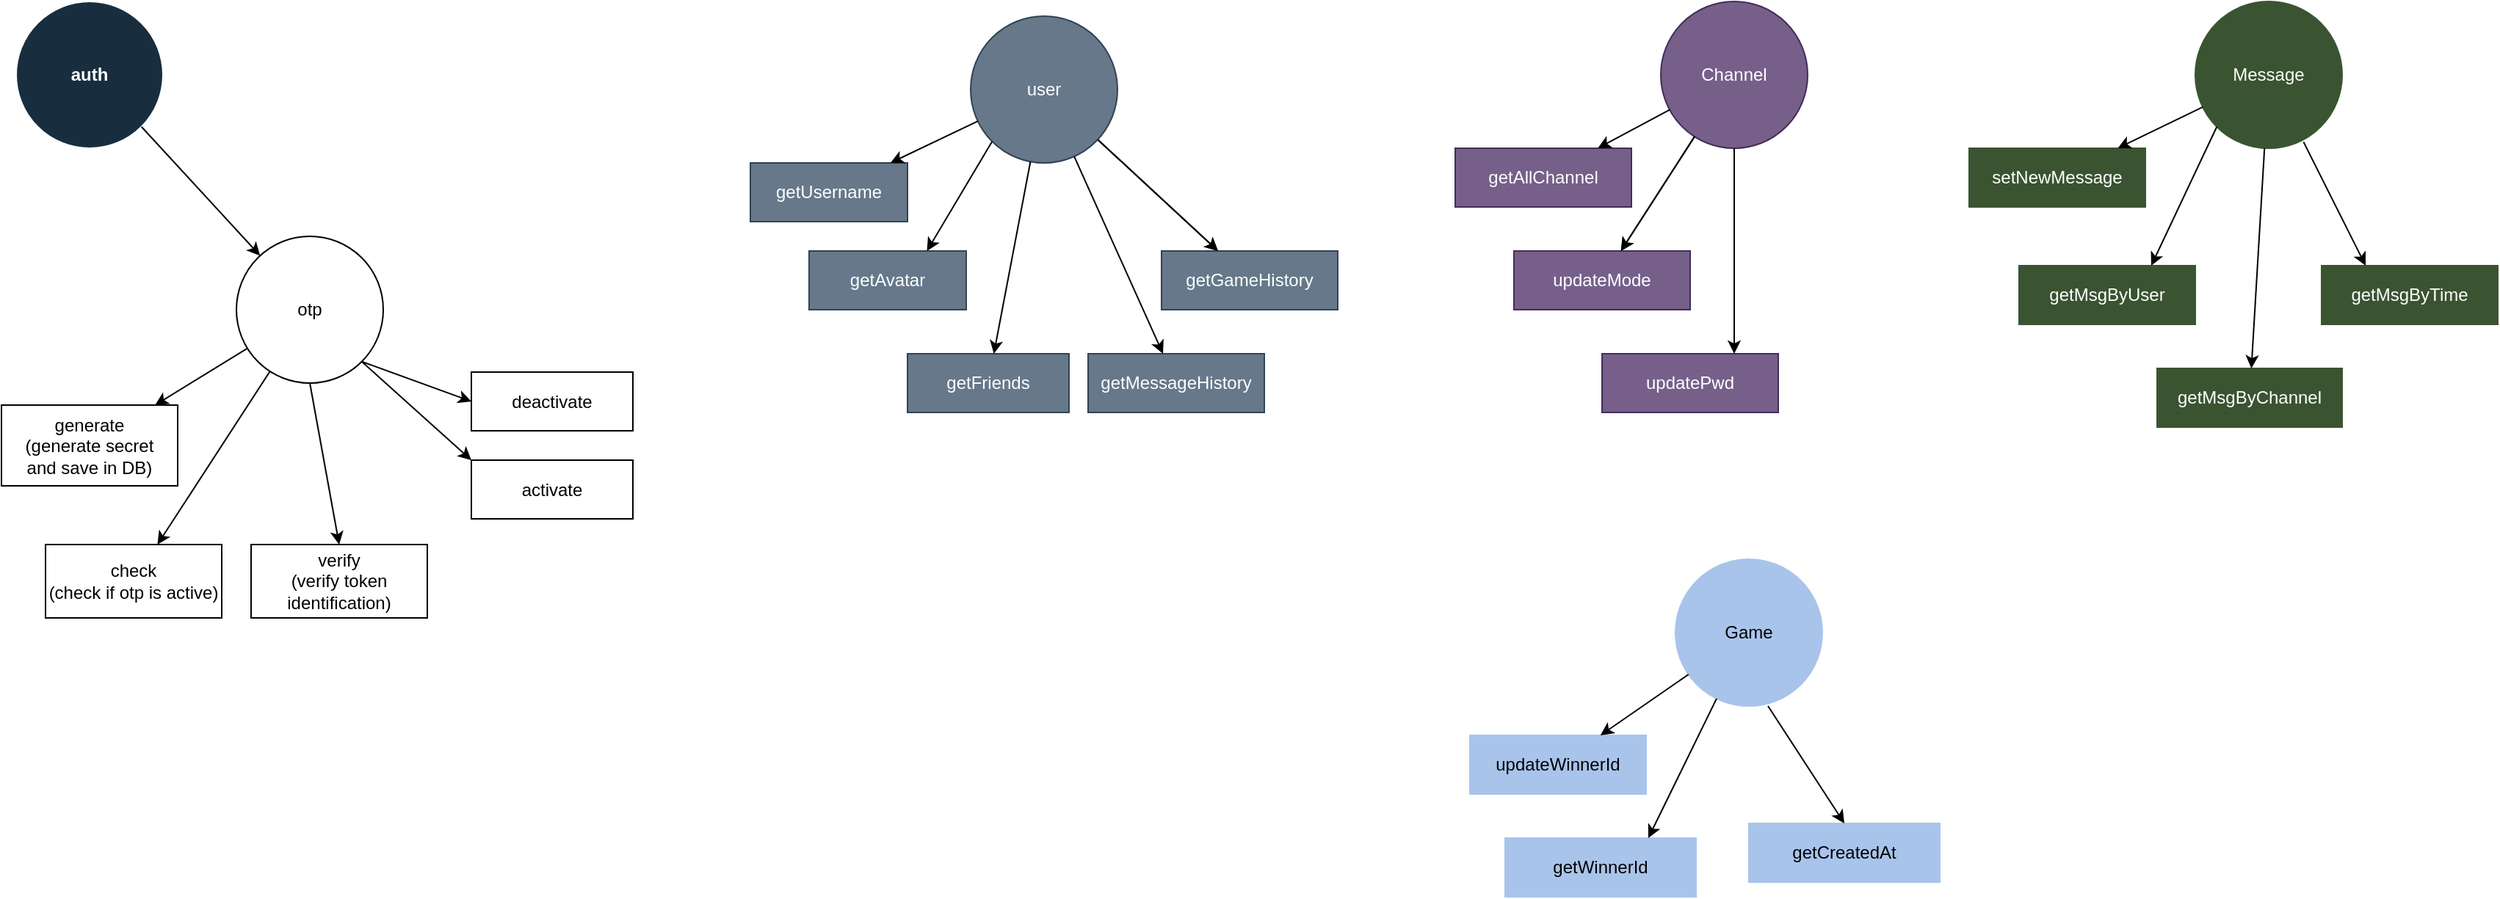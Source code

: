 <mxfile version="20.8.16" type="device"><diagram name="Page-1" id="wKd9PZaJCMLwJghJISxX"><mxGraphModel dx="454" dy="660" grid="1" gridSize="10" guides="1" tooltips="1" connect="1" arrows="1" fold="1" page="1" pageScale="1" pageWidth="827" pageHeight="1169" math="0" shadow="0"><root><mxCell id="0"/><mxCell id="1" parent="0"/><mxCell id="9tX-czjSXbTP9L6P76or-1" value="&lt;b&gt;auth&lt;br&gt;&lt;/b&gt;" style="ellipse;whiteSpace=wrap;html=1;aspect=fixed;fillColor=#182E3E;fontColor=#FFFFFF;strokeColor=#FFFFFF;labelBackgroundColor=none;rounded=0;" parent="1" vertex="1"><mxGeometry x="170" y="270" width="100" height="100" as="geometry"/></mxCell><mxCell id="9tX-czjSXbTP9L6P76or-4" value="" style="endArrow=classic;html=1;rounded=0;exitX=1;exitY=1;exitDx=0;exitDy=0;" parent="1" source="9tX-czjSXbTP9L6P76or-1" target="9tX-czjSXbTP9L6P76or-5" edge="1"><mxGeometry width="50" height="50" relative="1" as="geometry"><mxPoint x="380" y="540" as="sourcePoint"/><mxPoint x="340" y="420" as="targetPoint"/></mxGeometry></mxCell><mxCell id="9tX-czjSXbTP9L6P76or-20" value="" style="group" parent="1" vertex="1" connectable="0"><mxGeometry x="160" y="430" width="460" height="260" as="geometry"/></mxCell><mxCell id="9tX-czjSXbTP9L6P76or-5" value="otp" style="ellipse;whiteSpace=wrap;html=1;aspect=fixed;" parent="9tX-czjSXbTP9L6P76or-20" vertex="1"><mxGeometry x="160" width="100" height="100" as="geometry"/></mxCell><mxCell id="9tX-czjSXbTP9L6P76or-6" value="generate&lt;br&gt;(generate secret &lt;br&gt;and save in DB)" style="whiteSpace=wrap;html=1;" parent="9tX-czjSXbTP9L6P76or-20" vertex="1"><mxGeometry y="115" width="120" height="55" as="geometry"/></mxCell><mxCell id="9tX-czjSXbTP9L6P76or-7" value="" style="rounded=0;orthogonalLoop=1;jettySize=auto;html=1;" parent="9tX-czjSXbTP9L6P76or-20" source="9tX-czjSXbTP9L6P76or-5" target="9tX-czjSXbTP9L6P76or-6" edge="1"><mxGeometry relative="1" as="geometry"/></mxCell><mxCell id="9tX-czjSXbTP9L6P76or-8" value="check&lt;br&gt;(check if otp is active)" style="whiteSpace=wrap;html=1;" parent="9tX-czjSXbTP9L6P76or-20" vertex="1"><mxGeometry x="30" y="210" width="120" height="50" as="geometry"/></mxCell><mxCell id="9tX-czjSXbTP9L6P76or-9" value="" style="rounded=0;orthogonalLoop=1;jettySize=auto;html=1;" parent="9tX-czjSXbTP9L6P76or-20" source="9tX-czjSXbTP9L6P76or-5" target="9tX-czjSXbTP9L6P76or-8" edge="1"><mxGeometry relative="1" as="geometry"/></mxCell><mxCell id="9tX-czjSXbTP9L6P76or-10" value="activate" style="whiteSpace=wrap;html=1;" parent="9tX-czjSXbTP9L6P76or-20" vertex="1"><mxGeometry x="320" y="152.5" width="110" height="40" as="geometry"/></mxCell><mxCell id="9tX-czjSXbTP9L6P76or-14" style="edgeStyle=none;rounded=0;orthogonalLoop=1;jettySize=auto;html=1;entryX=0;entryY=0;entryDx=0;entryDy=0;exitX=1;exitY=1;exitDx=0;exitDy=0;" parent="9tX-czjSXbTP9L6P76or-20" source="9tX-czjSXbTP9L6P76or-5" target="9tX-czjSXbTP9L6P76or-10" edge="1"><mxGeometry relative="1" as="geometry"><mxPoint x="250" y="80" as="sourcePoint"/></mxGeometry></mxCell><mxCell id="9tX-czjSXbTP9L6P76or-11" value="deactivate" style="whiteSpace=wrap;html=1;" parent="9tX-czjSXbTP9L6P76or-20" vertex="1"><mxGeometry x="320" y="92.5" width="110" height="40" as="geometry"/></mxCell><mxCell id="9tX-czjSXbTP9L6P76or-18" style="edgeStyle=none;rounded=0;orthogonalLoop=1;jettySize=auto;html=1;exitX=1;exitY=1;exitDx=0;exitDy=0;entryX=0;entryY=0.5;entryDx=0;entryDy=0;" parent="9tX-czjSXbTP9L6P76or-20" source="9tX-czjSXbTP9L6P76or-5" target="9tX-czjSXbTP9L6P76or-11" edge="1"><mxGeometry relative="1" as="geometry"/></mxCell><mxCell id="9tX-czjSXbTP9L6P76or-12" value="verify&lt;br&gt;(verify token identification)" style="whiteSpace=wrap;html=1;" parent="9tX-czjSXbTP9L6P76or-20" vertex="1"><mxGeometry x="170" y="210" width="120" height="50" as="geometry"/></mxCell><mxCell id="9tX-czjSXbTP9L6P76or-13" style="edgeStyle=none;rounded=0;orthogonalLoop=1;jettySize=auto;html=1;exitX=0.5;exitY=1;exitDx=0;exitDy=0;entryX=0.5;entryY=0;entryDx=0;entryDy=0;" parent="9tX-czjSXbTP9L6P76or-20" source="9tX-czjSXbTP9L6P76or-5" target="9tX-czjSXbTP9L6P76or-12" edge="1"><mxGeometry relative="1" as="geometry"/></mxCell><mxCell id="9tX-czjSXbTP9L6P76or-32" value="" style="group" parent="1" vertex="1" connectable="0"><mxGeometry x="670" y="280" width="400" height="300" as="geometry"/></mxCell><mxCell id="9tX-czjSXbTP9L6P76or-33" value="" style="edgeStyle=none;rounded=0;orthogonalLoop=1;jettySize=auto;html=1;" parent="9tX-czjSXbTP9L6P76or-32" source="9tX-czjSXbTP9L6P76or-19" target="9tX-czjSXbTP9L6P76or-30" edge="1"><mxGeometry relative="1" as="geometry"/></mxCell><mxCell id="9tX-czjSXbTP9L6P76or-19" value="user" style="ellipse;whiteSpace=wrap;html=1;aspect=fixed;fillColor=#66788A;fontColor=#ffffff;strokeColor=#314354;" parent="9tX-czjSXbTP9L6P76or-32" vertex="1"><mxGeometry x="150" width="100" height="100" as="geometry"/></mxCell><mxCell id="9tX-czjSXbTP9L6P76or-21" value="getUsername" style="whiteSpace=wrap;html=1;fillColor=#66788A;strokeColor=#314354;fontColor=#ffffff;" parent="9tX-czjSXbTP9L6P76or-32" vertex="1"><mxGeometry y="100" width="107" height="40" as="geometry"/></mxCell><mxCell id="9tX-czjSXbTP9L6P76or-22" value="" style="edgeStyle=none;rounded=0;orthogonalLoop=1;jettySize=auto;html=1;" parent="9tX-czjSXbTP9L6P76or-32" source="9tX-czjSXbTP9L6P76or-19" target="9tX-czjSXbTP9L6P76or-21" edge="1"><mxGeometry relative="1" as="geometry"/></mxCell><mxCell id="9tX-czjSXbTP9L6P76or-24" value="getAvatar" style="whiteSpace=wrap;html=1;fillColor=#66788A;strokeColor=#314354;fontColor=#ffffff;" parent="9tX-czjSXbTP9L6P76or-32" vertex="1"><mxGeometry x="40" y="160" width="107" height="40" as="geometry"/></mxCell><mxCell id="9tX-czjSXbTP9L6P76or-25" style="edgeStyle=none;rounded=0;orthogonalLoop=1;jettySize=auto;html=1;exitX=0;exitY=1;exitDx=0;exitDy=0;entryX=0.75;entryY=0;entryDx=0;entryDy=0;" parent="9tX-czjSXbTP9L6P76or-32" source="9tX-czjSXbTP9L6P76or-19" target="9tX-czjSXbTP9L6P76or-24" edge="1"><mxGeometry relative="1" as="geometry"><mxPoint x="97" y="160" as="targetPoint"/></mxGeometry></mxCell><mxCell id="9tX-czjSXbTP9L6P76or-26" value="getFriends" style="whiteSpace=wrap;html=1;fillColor=#66788A;strokeColor=#314354;fontColor=#ffffff;" parent="9tX-czjSXbTP9L6P76or-32" vertex="1"><mxGeometry x="107" y="230" width="110" height="40" as="geometry"/></mxCell><mxCell id="9tX-czjSXbTP9L6P76or-27" value="" style="edgeStyle=none;rounded=0;orthogonalLoop=1;jettySize=auto;html=1;" parent="9tX-czjSXbTP9L6P76or-32" source="9tX-czjSXbTP9L6P76or-19" target="9tX-czjSXbTP9L6P76or-26" edge="1"><mxGeometry relative="1" as="geometry"/></mxCell><mxCell id="9tX-czjSXbTP9L6P76or-30" value="getGameHistory" style="whiteSpace=wrap;html=1;fillColor=#66788A;strokeColor=#314354;fontColor=#ffffff;" parent="9tX-czjSXbTP9L6P76or-32" vertex="1"><mxGeometry x="280" y="160" width="120" height="40" as="geometry"/></mxCell><mxCell id="9tX-czjSXbTP9L6P76or-31" value="" style="edgeStyle=none;rounded=0;orthogonalLoop=1;jettySize=auto;html=1;" parent="9tX-czjSXbTP9L6P76or-32" source="9tX-czjSXbTP9L6P76or-19" target="9tX-czjSXbTP9L6P76or-30" edge="1"><mxGeometry relative="1" as="geometry"/></mxCell><mxCell id="9tX-czjSXbTP9L6P76or-34" value="getMessageHistory" style="whiteSpace=wrap;html=1;fillColor=#66788A;strokeColor=#314354;fontColor=#ffffff;" parent="9tX-czjSXbTP9L6P76or-32" vertex="1"><mxGeometry x="230" y="230" width="120" height="40" as="geometry"/></mxCell><mxCell id="9tX-czjSXbTP9L6P76or-35" value="" style="edgeStyle=none;rounded=0;orthogonalLoop=1;jettySize=auto;html=1;" parent="9tX-czjSXbTP9L6P76or-32" source="9tX-czjSXbTP9L6P76or-19" target="9tX-czjSXbTP9L6P76or-34" edge="1"><mxGeometry relative="1" as="geometry"/></mxCell><mxCell id="9tX-czjSXbTP9L6P76or-46" value="" style="group" parent="1" vertex="1" connectable="0"><mxGeometry x="1150" y="270" width="240" height="280" as="geometry"/></mxCell><mxCell id="9tX-czjSXbTP9L6P76or-37" value="Channel" style="ellipse;whiteSpace=wrap;html=1;aspect=fixed;fillColor=#76608a;fontColor=#ffffff;strokeColor=#432D57;" parent="9tX-czjSXbTP9L6P76or-46" vertex="1"><mxGeometry x="140" width="100" height="100" as="geometry"/></mxCell><mxCell id="9tX-czjSXbTP9L6P76or-38" value="getAllChannel" style="whiteSpace=wrap;html=1;fillColor=#76608a;strokeColor=#432D57;fontColor=#ffffff;" parent="9tX-czjSXbTP9L6P76or-46" vertex="1"><mxGeometry y="100" width="120" height="40" as="geometry"/></mxCell><mxCell id="9tX-czjSXbTP9L6P76or-39" value="" style="edgeStyle=none;rounded=0;orthogonalLoop=1;jettySize=auto;html=1;" parent="9tX-czjSXbTP9L6P76or-46" source="9tX-czjSXbTP9L6P76or-37" target="9tX-czjSXbTP9L6P76or-38" edge="1"><mxGeometry relative="1" as="geometry"/></mxCell><mxCell id="9tX-czjSXbTP9L6P76or-40" value="updateMode" style="whiteSpace=wrap;html=1;fillColor=#76608a;strokeColor=#432D57;fontColor=#ffffff;" parent="9tX-czjSXbTP9L6P76or-46" vertex="1"><mxGeometry x="40" y="170" width="120" height="40" as="geometry"/></mxCell><mxCell id="9tX-czjSXbTP9L6P76or-41" value="" style="edgeStyle=none;rounded=0;orthogonalLoop=1;jettySize=auto;html=1;" parent="9tX-czjSXbTP9L6P76or-46" source="9tX-czjSXbTP9L6P76or-37" target="9tX-czjSXbTP9L6P76or-40" edge="1"><mxGeometry relative="1" as="geometry"/></mxCell><mxCell id="9tX-czjSXbTP9L6P76or-43" value="" style="edgeStyle=none;rounded=0;orthogonalLoop=1;jettySize=auto;html=1;" parent="9tX-czjSXbTP9L6P76or-46" source="9tX-czjSXbTP9L6P76or-37" target="9tX-czjSXbTP9L6P76or-40" edge="1"><mxGeometry relative="1" as="geometry"/></mxCell><mxCell id="9tX-czjSXbTP9L6P76or-42" style="edgeStyle=none;rounded=0;orthogonalLoop=1;jettySize=auto;html=1;exitX=0.5;exitY=1;exitDx=0;exitDy=0;" parent="9tX-czjSXbTP9L6P76or-46" source="9tX-czjSXbTP9L6P76or-40" target="9tX-czjSXbTP9L6P76or-40" edge="1"><mxGeometry relative="1" as="geometry"/></mxCell><mxCell id="9tX-czjSXbTP9L6P76or-44" value="updatePwd" style="whiteSpace=wrap;html=1;fillColor=#76608a;strokeColor=#432D57;fontColor=#ffffff;" parent="9tX-czjSXbTP9L6P76or-46" vertex="1"><mxGeometry x="100" y="240" width="120" height="40" as="geometry"/></mxCell><mxCell id="9tX-czjSXbTP9L6P76or-45" style="edgeStyle=none;rounded=0;orthogonalLoop=1;jettySize=auto;html=1;entryX=0.75;entryY=0;entryDx=0;entryDy=0;" parent="9tX-czjSXbTP9L6P76or-46" source="9tX-czjSXbTP9L6P76or-37" target="9tX-czjSXbTP9L6P76or-44" edge="1"><mxGeometry relative="1" as="geometry"/></mxCell><mxCell id="9tX-czjSXbTP9L6P76or-57" value="" style="group" parent="1" vertex="1" connectable="0"><mxGeometry x="1160" y="650" width="320" height="230" as="geometry"/></mxCell><mxCell id="9tX-czjSXbTP9L6P76or-47" value="Game" style="ellipse;whiteSpace=wrap;html=1;aspect=fixed;fillColor=#A9C4EB;fontColor=#000000;strokeColor=#A9C4EB;" parent="9tX-czjSXbTP9L6P76or-57" vertex="1"><mxGeometry x="140" width="100" height="100" as="geometry"/></mxCell><mxCell id="9tX-czjSXbTP9L6P76or-48" value="updateWinnerId" style="whiteSpace=wrap;html=1;fillColor=#A9C4EB;strokeColor=#A9C4EB;fontColor=#000000;" parent="9tX-czjSXbTP9L6P76or-57" vertex="1"><mxGeometry y="120" width="120" height="40" as="geometry"/></mxCell><mxCell id="9tX-czjSXbTP9L6P76or-49" value="" style="edgeStyle=none;rounded=0;orthogonalLoop=1;jettySize=auto;html=1;" parent="9tX-czjSXbTP9L6P76or-57" source="9tX-czjSXbTP9L6P76or-47" target="9tX-czjSXbTP9L6P76or-48" edge="1"><mxGeometry relative="1" as="geometry"/></mxCell><mxCell id="9tX-czjSXbTP9L6P76or-50" value="getWinnerId" style="whiteSpace=wrap;html=1;fillColor=#A9C4EB;strokeColor=#A9C4EB;fontColor=#000000;" parent="9tX-czjSXbTP9L6P76or-57" vertex="1"><mxGeometry x="24" y="190" width="130" height="40" as="geometry"/></mxCell><mxCell id="9tX-czjSXbTP9L6P76or-51" style="edgeStyle=none;rounded=0;orthogonalLoop=1;jettySize=auto;html=1;entryX=0.75;entryY=0;entryDx=0;entryDy=0;" parent="9tX-czjSXbTP9L6P76or-57" source="9tX-czjSXbTP9L6P76or-47" target="9tX-czjSXbTP9L6P76or-50" edge="1"><mxGeometry relative="1" as="geometry"/></mxCell><mxCell id="9tX-czjSXbTP9L6P76or-55" value="getCreatedAt" style="whiteSpace=wrap;html=1;fillColor=#A9C4EB;strokeColor=#A9C4EB;fontColor=#000000;" parent="9tX-czjSXbTP9L6P76or-57" vertex="1"><mxGeometry x="190" y="180" width="130" height="40" as="geometry"/></mxCell><mxCell id="9tX-czjSXbTP9L6P76or-56" style="edgeStyle=none;rounded=0;orthogonalLoop=1;jettySize=auto;html=1;entryX=0.5;entryY=0;entryDx=0;entryDy=0;exitX=0.63;exitY=1;exitDx=0;exitDy=0;exitPerimeter=0;" parent="9tX-czjSXbTP9L6P76or-57" source="9tX-czjSXbTP9L6P76or-47" target="9tX-czjSXbTP9L6P76or-55" edge="1"><mxGeometry relative="1" as="geometry"><mxPoint x="190" y="100" as="sourcePoint"/></mxGeometry></mxCell><mxCell id="9tX-czjSXbTP9L6P76or-77" value="" style="group" parent="1" vertex="1" connectable="0"><mxGeometry x="1500" y="270" width="360" height="290" as="geometry"/></mxCell><mxCell id="9tX-czjSXbTP9L6P76or-68" value="Message" style="ellipse;whiteSpace=wrap;html=1;aspect=fixed;fillColor=#3A5431;fontColor=#ffffff;strokeColor=#3A5431;" parent="9tX-czjSXbTP9L6P76or-77" vertex="1"><mxGeometry x="154" width="100" height="100" as="geometry"/></mxCell><mxCell id="9tX-czjSXbTP9L6P76or-69" value="setNewMessage" style="whiteSpace=wrap;html=1;fillColor=#3A5431;strokeColor=#3A5431;fontColor=#ffffff;" parent="9tX-czjSXbTP9L6P76or-77" vertex="1"><mxGeometry y="100" width="120" height="40" as="geometry"/></mxCell><mxCell id="9tX-czjSXbTP9L6P76or-70" value="" style="edgeStyle=none;rounded=0;orthogonalLoop=1;jettySize=auto;html=1;" parent="9tX-czjSXbTP9L6P76or-77" source="9tX-czjSXbTP9L6P76or-68" target="9tX-czjSXbTP9L6P76or-69" edge="1"><mxGeometry relative="1" as="geometry"/></mxCell><mxCell id="9tX-czjSXbTP9L6P76or-71" value="getMsgByUser" style="whiteSpace=wrap;html=1;fillColor=#3A5431;strokeColor=#3A5431;fontColor=#ffffff;" parent="9tX-czjSXbTP9L6P76or-77" vertex="1"><mxGeometry x="34" y="180" width="120" height="40" as="geometry"/></mxCell><mxCell id="9tX-czjSXbTP9L6P76or-72" style="edgeStyle=none;rounded=0;orthogonalLoop=1;jettySize=auto;html=1;exitX=0;exitY=1;exitDx=0;exitDy=0;entryX=0.75;entryY=0;entryDx=0;entryDy=0;" parent="9tX-czjSXbTP9L6P76or-77" source="9tX-czjSXbTP9L6P76or-68" target="9tX-czjSXbTP9L6P76or-71" edge="1"><mxGeometry relative="1" as="geometry"/></mxCell><mxCell id="9tX-czjSXbTP9L6P76or-73" value="getMsgByChannel" style="whiteSpace=wrap;html=1;fillColor=#3A5431;strokeColor=#3A5431;fontColor=#ffffff;" parent="9tX-czjSXbTP9L6P76or-77" vertex="1"><mxGeometry x="128" y="250" width="126" height="40" as="geometry"/></mxCell><mxCell id="9tX-czjSXbTP9L6P76or-74" value="" style="edgeStyle=none;rounded=0;orthogonalLoop=1;jettySize=auto;html=1;" parent="9tX-czjSXbTP9L6P76or-77" source="9tX-czjSXbTP9L6P76or-68" target="9tX-czjSXbTP9L6P76or-73" edge="1"><mxGeometry relative="1" as="geometry"/></mxCell><mxCell id="9tX-czjSXbTP9L6P76or-75" value="getMsgByTime" style="whiteSpace=wrap;html=1;fillColor=#3A5431;strokeColor=#3A5431;fontColor=#ffffff;" parent="9tX-czjSXbTP9L6P76or-77" vertex="1"><mxGeometry x="240" y="180" width="120" height="40" as="geometry"/></mxCell><mxCell id="9tX-czjSXbTP9L6P76or-76" style="edgeStyle=none;rounded=0;orthogonalLoop=1;jettySize=auto;html=1;exitX=0.737;exitY=0.957;exitDx=0;exitDy=0;entryX=0.25;entryY=0;entryDx=0;entryDy=0;exitPerimeter=0;" parent="9tX-czjSXbTP9L6P76or-77" source="9tX-czjSXbTP9L6P76or-68" target="9tX-czjSXbTP9L6P76or-75" edge="1"><mxGeometry relative="1" as="geometry"/></mxCell></root></mxGraphModel></diagram></mxfile>